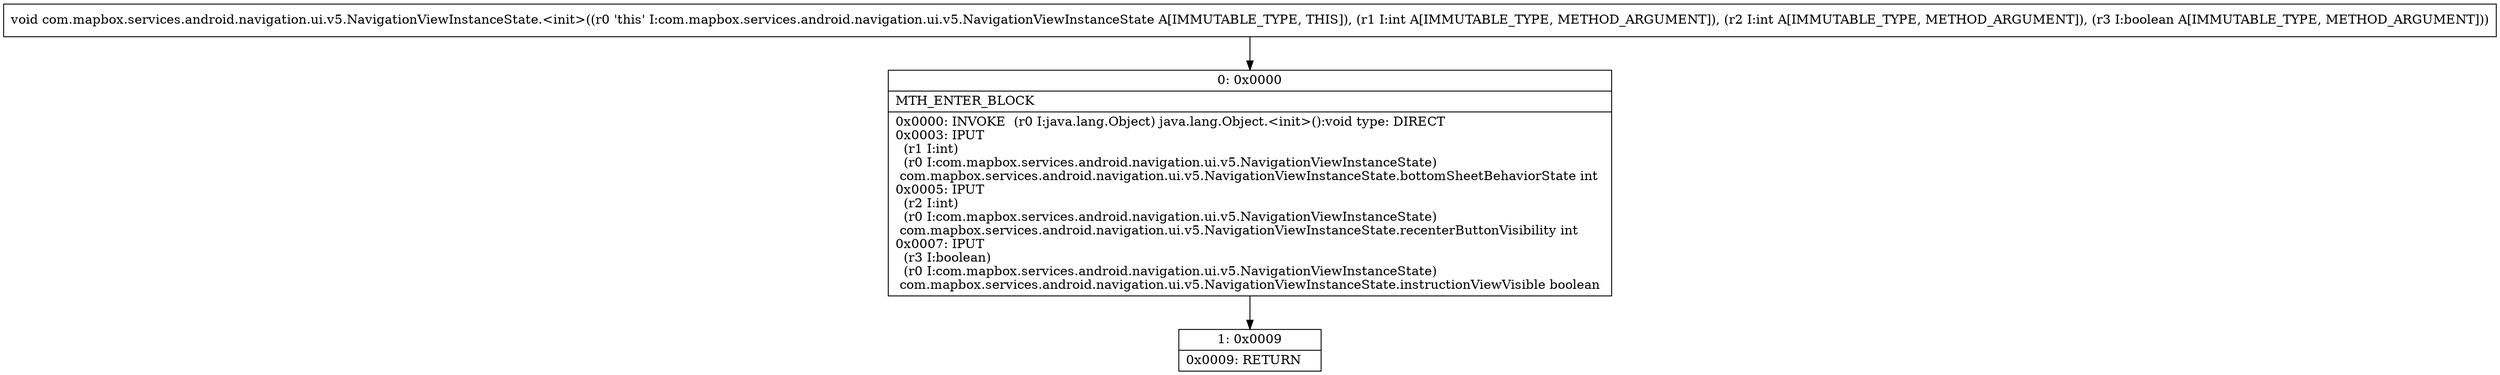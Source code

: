 digraph "CFG forcom.mapbox.services.android.navigation.ui.v5.NavigationViewInstanceState.\<init\>(IIZ)V" {
Node_0 [shape=record,label="{0\:\ 0x0000|MTH_ENTER_BLOCK\l|0x0000: INVOKE  (r0 I:java.lang.Object) java.lang.Object.\<init\>():void type: DIRECT \l0x0003: IPUT  \l  (r1 I:int)\l  (r0 I:com.mapbox.services.android.navigation.ui.v5.NavigationViewInstanceState)\l com.mapbox.services.android.navigation.ui.v5.NavigationViewInstanceState.bottomSheetBehaviorState int \l0x0005: IPUT  \l  (r2 I:int)\l  (r0 I:com.mapbox.services.android.navigation.ui.v5.NavigationViewInstanceState)\l com.mapbox.services.android.navigation.ui.v5.NavigationViewInstanceState.recenterButtonVisibility int \l0x0007: IPUT  \l  (r3 I:boolean)\l  (r0 I:com.mapbox.services.android.navigation.ui.v5.NavigationViewInstanceState)\l com.mapbox.services.android.navigation.ui.v5.NavigationViewInstanceState.instructionViewVisible boolean \l}"];
Node_1 [shape=record,label="{1\:\ 0x0009|0x0009: RETURN   \l}"];
MethodNode[shape=record,label="{void com.mapbox.services.android.navigation.ui.v5.NavigationViewInstanceState.\<init\>((r0 'this' I:com.mapbox.services.android.navigation.ui.v5.NavigationViewInstanceState A[IMMUTABLE_TYPE, THIS]), (r1 I:int A[IMMUTABLE_TYPE, METHOD_ARGUMENT]), (r2 I:int A[IMMUTABLE_TYPE, METHOD_ARGUMENT]), (r3 I:boolean A[IMMUTABLE_TYPE, METHOD_ARGUMENT])) }"];
MethodNode -> Node_0;
Node_0 -> Node_1;
}

